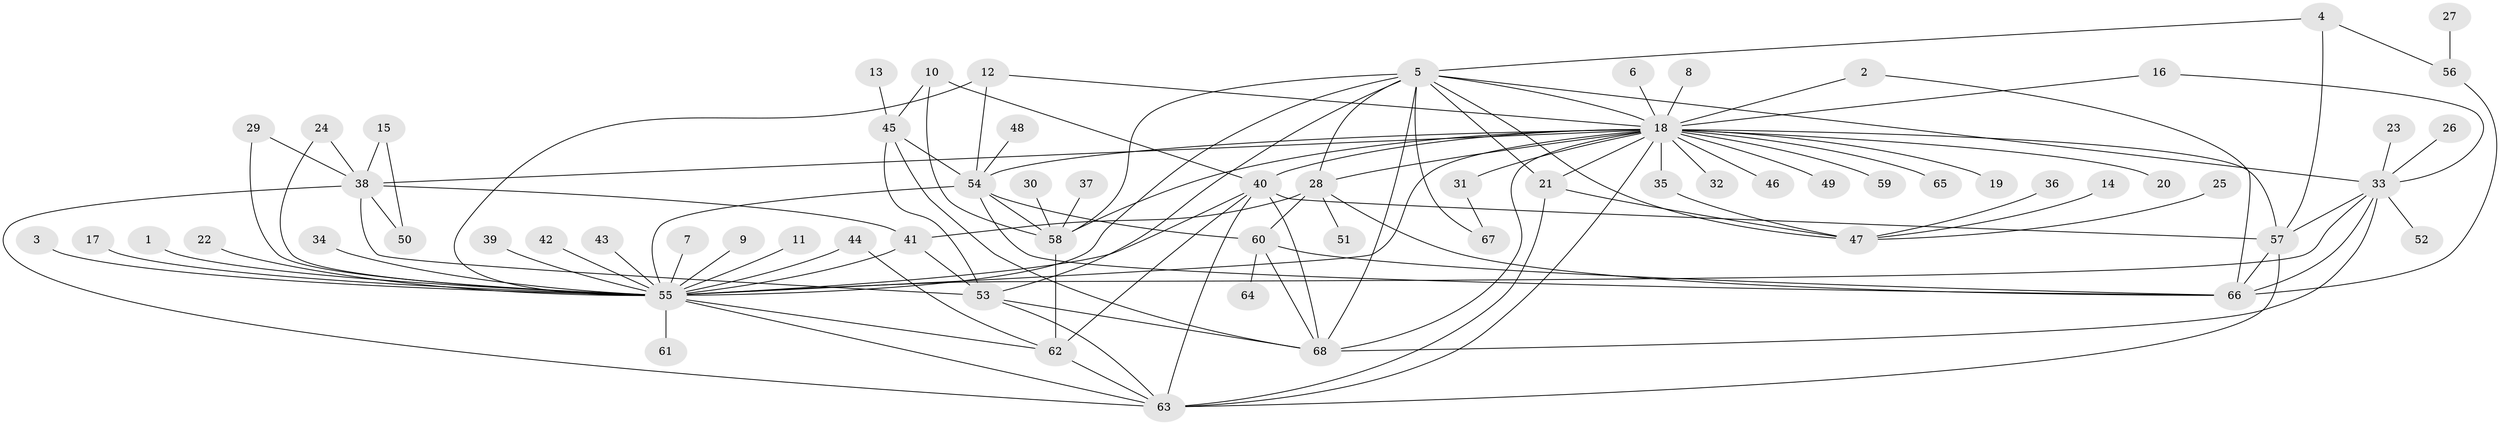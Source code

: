 // original degree distribution, {30: 0.007407407407407408, 27: 0.007407407407407408, 2: 0.24444444444444444, 12: 0.007407407407407408, 10: 0.007407407407407408, 7: 0.022222222222222223, 1: 0.45185185185185184, 4: 0.05925925925925926, 3: 0.1111111111111111, 11: 0.007407407407407408, 9: 0.007407407407407408, 6: 0.037037037037037035, 8: 0.014814814814814815, 5: 0.014814814814814815}
// Generated by graph-tools (version 1.1) at 2025/01/03/09/25 03:01:43]
// undirected, 68 vertices, 117 edges
graph export_dot {
graph [start="1"]
  node [color=gray90,style=filled];
  1;
  2;
  3;
  4;
  5;
  6;
  7;
  8;
  9;
  10;
  11;
  12;
  13;
  14;
  15;
  16;
  17;
  18;
  19;
  20;
  21;
  22;
  23;
  24;
  25;
  26;
  27;
  28;
  29;
  30;
  31;
  32;
  33;
  34;
  35;
  36;
  37;
  38;
  39;
  40;
  41;
  42;
  43;
  44;
  45;
  46;
  47;
  48;
  49;
  50;
  51;
  52;
  53;
  54;
  55;
  56;
  57;
  58;
  59;
  60;
  61;
  62;
  63;
  64;
  65;
  66;
  67;
  68;
  1 -- 55 [weight=1.0];
  2 -- 18 [weight=1.0];
  2 -- 66 [weight=1.0];
  3 -- 55 [weight=1.0];
  4 -- 5 [weight=1.0];
  4 -- 56 [weight=1.0];
  4 -- 57 [weight=1.0];
  5 -- 18 [weight=1.0];
  5 -- 21 [weight=1.0];
  5 -- 28 [weight=1.0];
  5 -- 33 [weight=1.0];
  5 -- 47 [weight=1.0];
  5 -- 53 [weight=1.0];
  5 -- 55 [weight=1.0];
  5 -- 58 [weight=1.0];
  5 -- 67 [weight=1.0];
  5 -- 68 [weight=1.0];
  6 -- 18 [weight=1.0];
  7 -- 55 [weight=1.0];
  8 -- 18 [weight=1.0];
  9 -- 55 [weight=1.0];
  10 -- 40 [weight=1.0];
  10 -- 45 [weight=1.0];
  10 -- 58 [weight=1.0];
  11 -- 55 [weight=1.0];
  12 -- 18 [weight=1.0];
  12 -- 54 [weight=1.0];
  12 -- 55 [weight=1.0];
  13 -- 45 [weight=1.0];
  14 -- 47 [weight=1.0];
  15 -- 38 [weight=1.0];
  15 -- 50 [weight=1.0];
  16 -- 18 [weight=1.0];
  16 -- 33 [weight=1.0];
  17 -- 55 [weight=1.0];
  18 -- 19 [weight=1.0];
  18 -- 20 [weight=1.0];
  18 -- 21 [weight=1.0];
  18 -- 28 [weight=1.0];
  18 -- 31 [weight=1.0];
  18 -- 32 [weight=1.0];
  18 -- 35 [weight=1.0];
  18 -- 38 [weight=2.0];
  18 -- 40 [weight=1.0];
  18 -- 46 [weight=1.0];
  18 -- 49 [weight=1.0];
  18 -- 54 [weight=1.0];
  18 -- 55 [weight=1.0];
  18 -- 57 [weight=1.0];
  18 -- 58 [weight=1.0];
  18 -- 59 [weight=1.0];
  18 -- 63 [weight=1.0];
  18 -- 65 [weight=1.0];
  18 -- 68 [weight=1.0];
  21 -- 47 [weight=1.0];
  21 -- 63 [weight=1.0];
  22 -- 55 [weight=1.0];
  23 -- 33 [weight=1.0];
  24 -- 38 [weight=1.0];
  24 -- 55 [weight=1.0];
  25 -- 47 [weight=1.0];
  26 -- 33 [weight=1.0];
  27 -- 56 [weight=1.0];
  28 -- 41 [weight=1.0];
  28 -- 51 [weight=1.0];
  28 -- 60 [weight=1.0];
  28 -- 66 [weight=1.0];
  29 -- 38 [weight=1.0];
  29 -- 55 [weight=1.0];
  30 -- 58 [weight=1.0];
  31 -- 67 [weight=1.0];
  33 -- 52 [weight=1.0];
  33 -- 55 [weight=1.0];
  33 -- 57 [weight=1.0];
  33 -- 66 [weight=1.0];
  33 -- 68 [weight=1.0];
  34 -- 55 [weight=1.0];
  35 -- 47 [weight=1.0];
  36 -- 47 [weight=1.0];
  37 -- 58 [weight=1.0];
  38 -- 41 [weight=1.0];
  38 -- 50 [weight=1.0];
  38 -- 53 [weight=1.0];
  38 -- 63 [weight=1.0];
  39 -- 55 [weight=1.0];
  40 -- 55 [weight=2.0];
  40 -- 57 [weight=1.0];
  40 -- 62 [weight=1.0];
  40 -- 63 [weight=1.0];
  40 -- 68 [weight=1.0];
  41 -- 53 [weight=1.0];
  41 -- 55 [weight=1.0];
  42 -- 55 [weight=1.0];
  43 -- 55 [weight=1.0];
  44 -- 55 [weight=1.0];
  44 -- 62 [weight=1.0];
  45 -- 53 [weight=1.0];
  45 -- 54 [weight=1.0];
  45 -- 68 [weight=1.0];
  48 -- 54 [weight=1.0];
  53 -- 63 [weight=1.0];
  53 -- 68 [weight=1.0];
  54 -- 55 [weight=1.0];
  54 -- 58 [weight=1.0];
  54 -- 60 [weight=1.0];
  54 -- 66 [weight=1.0];
  55 -- 61 [weight=1.0];
  55 -- 62 [weight=1.0];
  55 -- 63 [weight=1.0];
  56 -- 66 [weight=1.0];
  57 -- 63 [weight=1.0];
  57 -- 66 [weight=1.0];
  58 -- 62 [weight=1.0];
  60 -- 64 [weight=1.0];
  60 -- 66 [weight=1.0];
  60 -- 68 [weight=1.0];
  62 -- 63 [weight=1.0];
}
